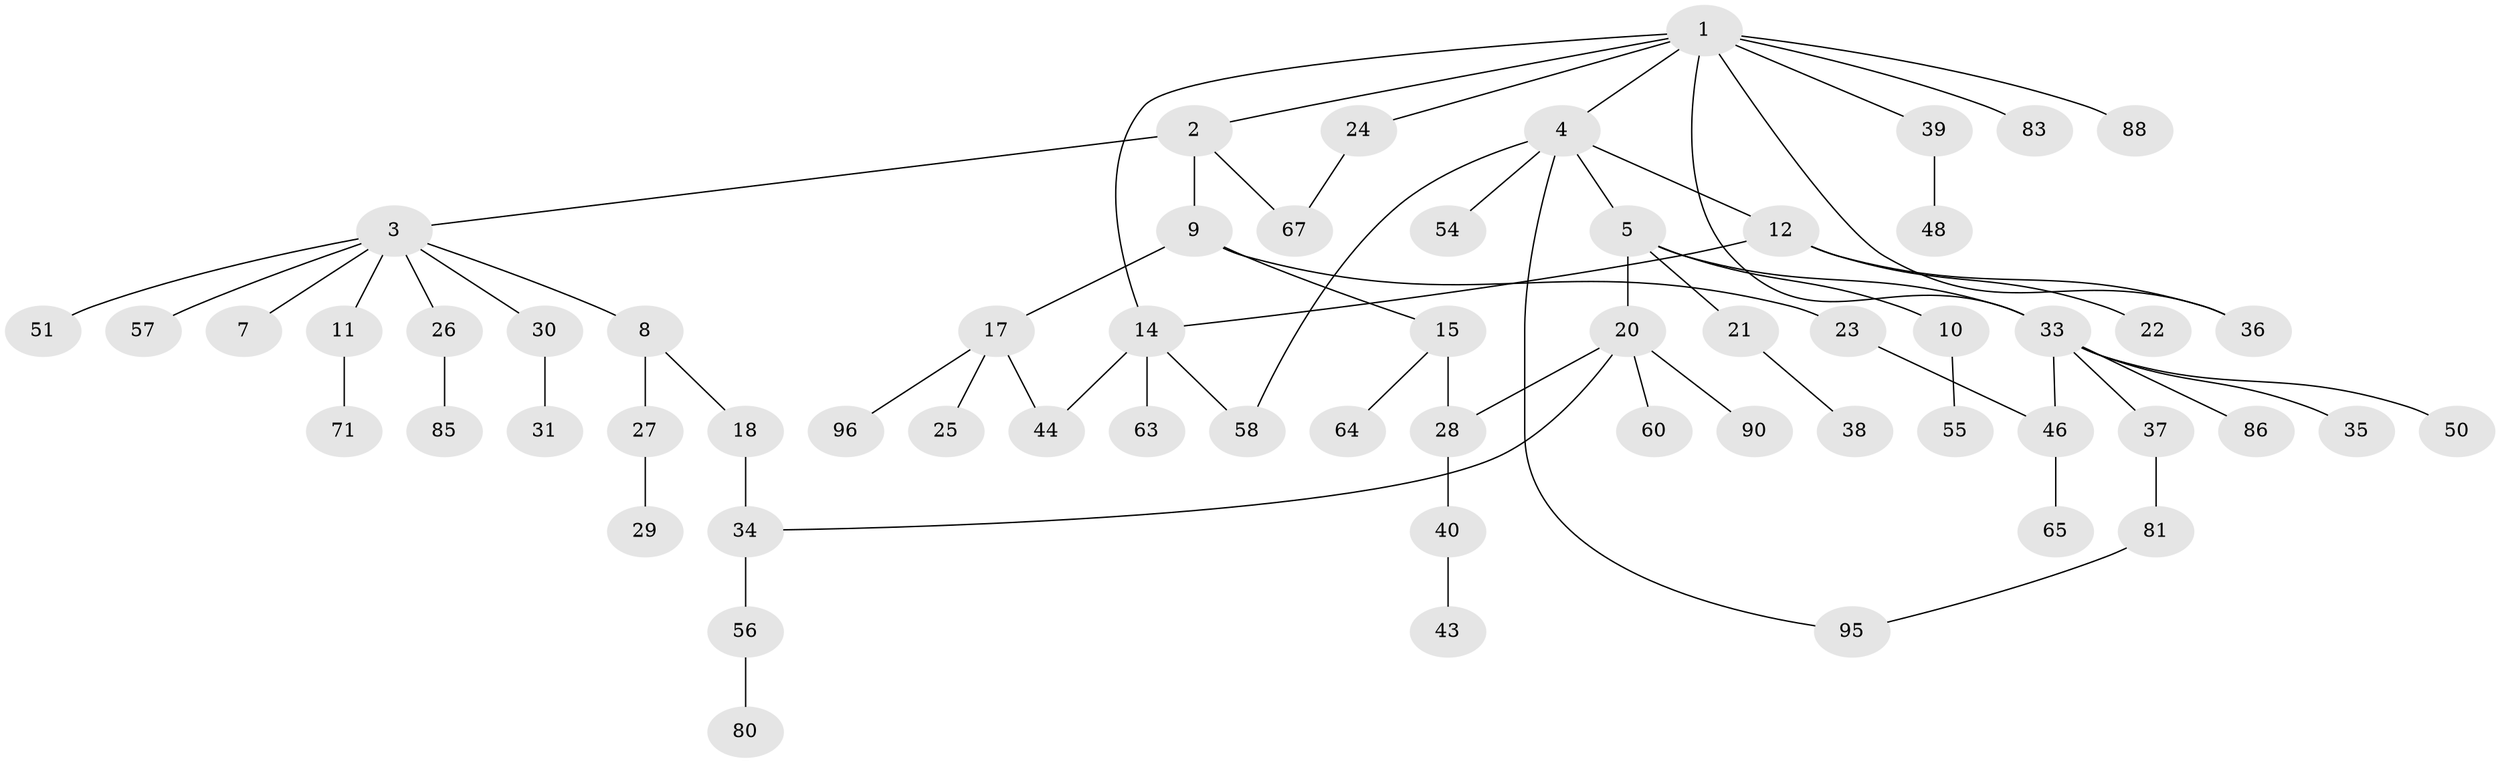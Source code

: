// original degree distribution, {5: 0.04081632653061224, 4: 0.07142857142857142, 3: 0.14285714285714285, 7: 0.02040816326530612, 1: 0.3469387755102041, 2: 0.3673469387755102, 6: 0.01020408163265306}
// Generated by graph-tools (version 1.1) at 2025/10/02/27/25 16:10:52]
// undirected, 61 vertices, 70 edges
graph export_dot {
graph [start="1"]
  node [color=gray90,style=filled];
  1 [super="+19"];
  2 [super="+74"];
  3 [super="+6"];
  4 [super="+32"];
  5 [super="+13"];
  7;
  8 [super="+16"];
  9;
  10 [super="+52"];
  11;
  12 [super="+91"];
  14 [super="+42"];
  15 [super="+68"];
  17 [super="+47"];
  18;
  20 [super="+45"];
  21 [super="+62"];
  22 [super="+98"];
  23 [super="+79"];
  24;
  25 [super="+59"];
  26 [super="+72"];
  27 [super="+84"];
  28 [super="+41"];
  29 [super="+73"];
  30 [super="+69"];
  31 [super="+92"];
  33;
  34 [super="+94"];
  35 [super="+61"];
  36 [super="+66"];
  37;
  38;
  39 [super="+49"];
  40;
  43 [super="+97"];
  44 [super="+53"];
  46 [super="+89"];
  48;
  50;
  51;
  54 [super="+78"];
  55 [super="+75"];
  56 [super="+70"];
  57;
  58 [super="+82"];
  60 [super="+77"];
  63;
  64;
  65;
  67 [super="+76"];
  71;
  80;
  81 [super="+87"];
  83;
  85;
  86 [super="+93"];
  88;
  90;
  95;
  96;
  1 -- 2;
  1 -- 4;
  1 -- 14;
  1 -- 83;
  1 -- 33;
  1 -- 36;
  1 -- 39;
  1 -- 24;
  1 -- 88;
  2 -- 3;
  2 -- 9;
  2 -- 67;
  3 -- 8;
  3 -- 51;
  3 -- 7;
  3 -- 57;
  3 -- 26;
  3 -- 11;
  3 -- 30;
  4 -- 5;
  4 -- 12;
  4 -- 54;
  4 -- 58;
  4 -- 95;
  5 -- 10;
  5 -- 20;
  5 -- 33;
  5 -- 21;
  8 -- 18;
  8 -- 27;
  9 -- 15;
  9 -- 17;
  9 -- 23;
  10 -- 55;
  11 -- 71;
  12 -- 22;
  12 -- 36;
  12 -- 14;
  14 -- 44;
  14 -- 63;
  14 -- 58;
  15 -- 64;
  15 -- 28;
  17 -- 25;
  17 -- 96;
  17 -- 44;
  18 -- 34 [weight=2];
  20 -- 28;
  20 -- 34;
  20 -- 90;
  20 -- 60;
  21 -- 38;
  23 -- 46;
  24 -- 67;
  26 -- 85;
  27 -- 29;
  28 -- 40;
  30 -- 31;
  33 -- 35;
  33 -- 37;
  33 -- 46;
  33 -- 50;
  33 -- 86;
  34 -- 56;
  37 -- 81;
  39 -- 48;
  40 -- 43;
  46 -- 65;
  56 -- 80;
  81 -- 95;
}
